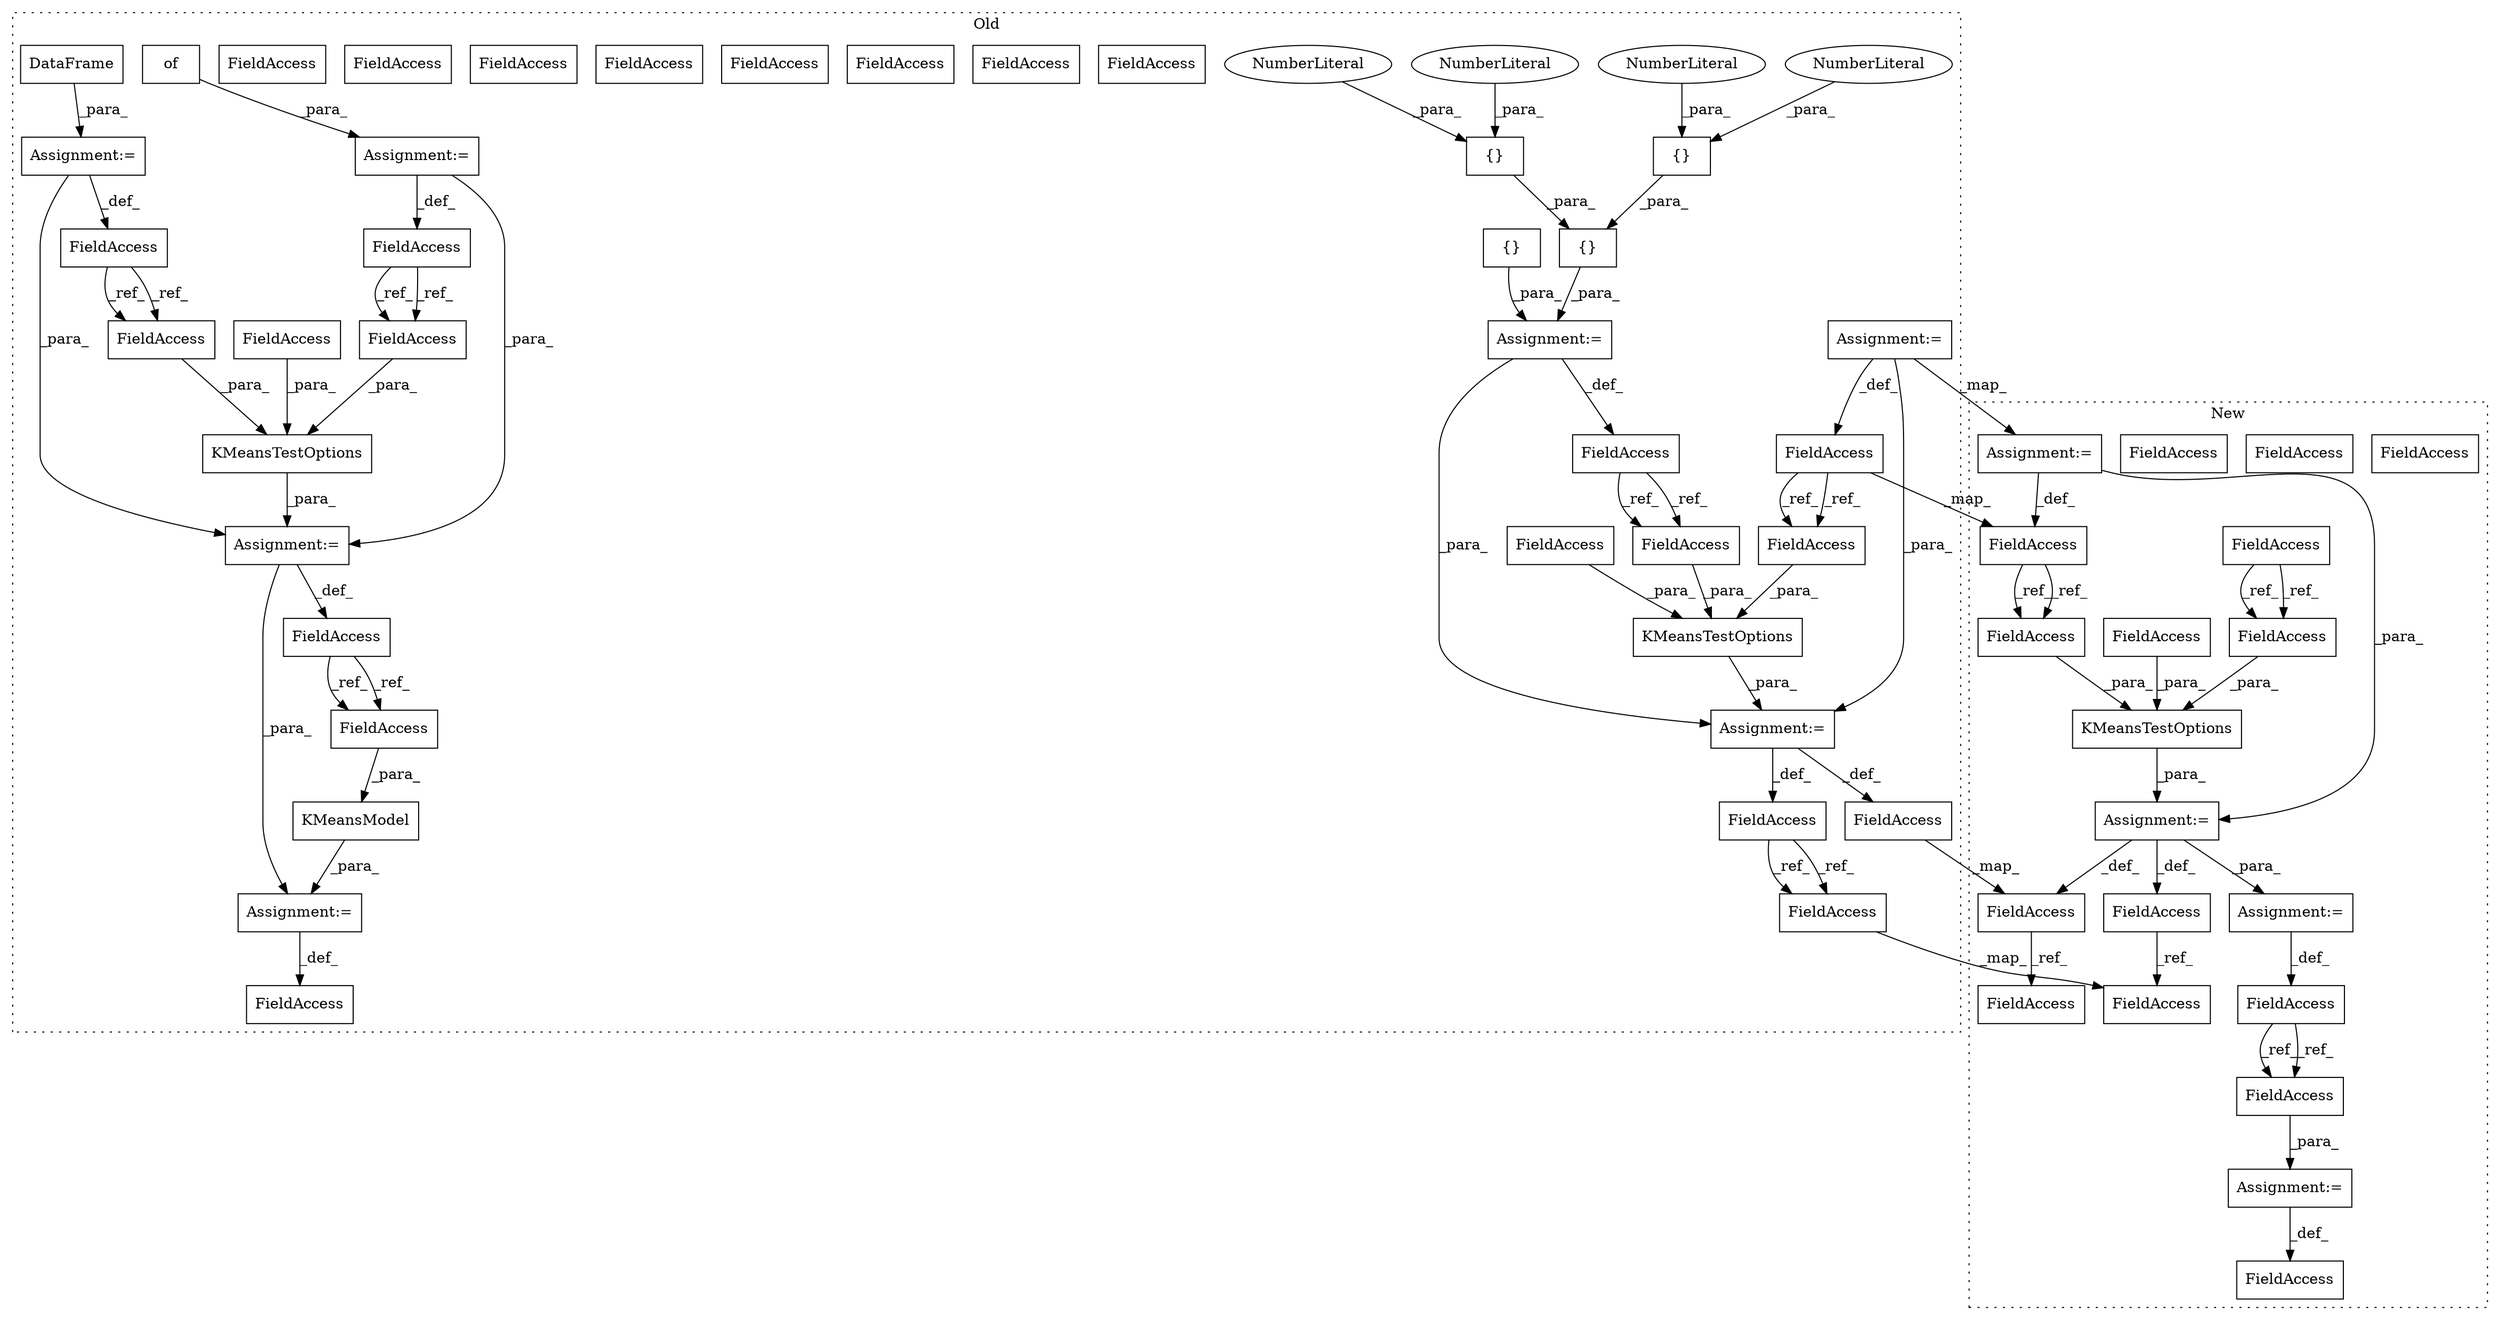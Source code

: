 digraph G {
subgraph cluster0 {
1 [label="{}" a="4" s="4525,4529" l="1,1" shape="box"];
3 [label="NumberLiteral" a="34" s="4528" l="1" shape="ellipse"];
4 [label="{}" a="4" s="4524,4536" l="1,1" shape="box"];
5 [label="NumberLiteral" a="34" s="4526" l="1" shape="ellipse"];
6 [label="{}" a="4" s="4531,4535" l="1,1" shape="box"];
7 [label="NumberLiteral" a="34" s="4534" l="1" shape="ellipse"];
8 [label="NumberLiteral" a="34" s="4532" l="1" shape="ellipse"];
13 [label="FieldAccess" a="22" s="4642" l="19" shape="box"];
14 [label="{}" a="4" s="4565,4573" l="1,1" shape="box"];
15 [label="FieldAccess" a="22" s="4484" l="11" shape="box"];
18 [label="FieldAccess" a="22" s="4680" l="11" shape="box"];
19 [label="KMeansTestOptions" a="32" s="4662,4742" l="18,1" shape="box"];
20 [label="FieldAccess" a="22" s="4717" l="25" shape="box"];
21 [label="FieldAccess" a="22" s="4692" l="24" shape="box"];
25 [label="Assignment:=" a="7" s="4495" l="1" shape="box"];
26 [label="Assignment:=" a="7" s="4661" l="1" shape="box"];
27 [label="FieldAccess" a="22" s="4749" l="12" shape="box"];
31 [label="Assignment:=" a="7" s="4606" l="1" shape="box"];
33 [label="FieldAccess" a="22" s="4774" l="19" shape="box"];
34 [label="FieldAccess" a="22" s="4581" l="25" shape="box"];
37 [label="FieldAccess" a="22" s="4382" l="24" shape="box"];
38 [label="KMeansTestOptions" a="32" s="4354,4430" l="18,1" shape="box"];
39 [label="KMeansModel" a="32" s="4448,4477" l="12,1" shape="box"];
40 [label="FieldAccess" a="22" s="4336" l="17" shape="box"];
41 [label="FieldAccess" a="22" s="4460" l="17" shape="box"];
42 [label="FieldAccess" a="22" s="4437" l="10" shape="box"];
43 [label="FieldAccess" a="22" s="4407" l="23" shape="box"];
44 [label="FieldAccess" a="22" s="4177" l="9" shape="box"];
45 [label="FieldAccess" a="22" s="4211" l="23" shape="box"];
46 [label="FieldAccess" a="22" s="4372" l="9" shape="box"];
47 [label="of" a="32" s="4239" l="4" shape="box"];
48 [label="DataFrame" a="32" s="4194" l="11" shape="box"];
49 [label="Assignment:=" a="7" s="4234" l="1" shape="box"];
50 [label="Assignment:=" a="7" s="4447" l="1" shape="box"];
51 [label="Assignment:=" a="7" s="4353" l="1" shape="box"];
52 [label="Assignment:=" a="7" s="4186" l="1" shape="box"];
53 [label="FieldAccess" a="22" s="4407" l="23" shape="box"];
54 [label="FieldAccess" a="22" s="4460" l="17" shape="box"];
56 [label="FieldAccess" a="22" s="4680" l="11" shape="box"];
57 [label="FieldAccess" a="22" s="4774" l="19" shape="box"];
59 [label="FieldAccess" a="22" s="4372" l="9" shape="box"];
62 [label="FieldAccess" a="22" s="4382" l="24" shape="box"];
63 [label="FieldAccess" a="22" s="4692" l="24" shape="box"];
64 [label="FieldAccess" a="22" s="4717" l="25" shape="box"];
label = "Old";
style="dotted";
}
subgraph cluster1 {
2 [label="KMeansTestOptions" a="32" s="5001,5072" l="18,1" shape="box"];
9 [label="FieldAccess" a="22" s="5124" l="11" shape="box"];
10 [label="FieldAccess" a="22" s="5176" l="12" shape="box"];
11 [label="FieldAccess" a="22" s="4984" l="16" shape="box"];
12 [label="FieldAccess" a="22" s="5189" l="11" shape="box"];
16 [label="FieldAccess" a="22" s="5050" l="22" shape="box"];
17 [label="FieldAccess" a="22" s="5028" l="21" shape="box"];
22 [label="Assignment:=" a="7" s="5135" l="1" shape="box"];
23 [label="Assignment:=" a="7" s="5000" l="1" shape="box"];
24 [label="Assignment:=" a="7" s="5188" l="1" shape="box"];
28 [label="FieldAccess" a="22" s="5079" l="9" shape="box"];
29 [label="FieldAccess" a="22" s="5136" l="9" shape="box"];
30 [label="Assignment:=" a="7" s="4834" l="1" shape="box"];
32 [label="FieldAccess" a="22" s="5101" l="16" shape="box"];
35 [label="FieldAccess" a="22" s="4812" l="22" shape="box"];
36 [label="FieldAccess" a="22" s="4892" l="21" shape="box"];
55 [label="FieldAccess" a="22" s="5050" l="22" shape="box"];
58 [label="FieldAccess" a="22" s="5028" l="21" shape="box"];
60 [label="FieldAccess" a="22" s="5189" l="11" shape="box"];
61 [label="FieldAccess" a="22" s="5019" l="8" shape="box"];
label = "New";
style="dotted";
}
1 -> 4 [label="_para_"];
2 -> 23 [label="_para_"];
3 -> 1 [label="_para_"];
4 -> 25 [label="_para_"];
5 -> 1 [label="_para_"];
6 -> 4 [label="_para_"];
7 -> 6 [label="_para_"];
8 -> 6 [label="_para_"];
9 -> 60 [label="_ref_"];
9 -> 60 [label="_ref_"];
11 -> 32 [label="_ref_"];
13 -> 57 [label="_ref_"];
13 -> 57 [label="_ref_"];
14 -> 25 [label="_para_"];
15 -> 56 [label="_ref_"];
15 -> 56 [label="_ref_"];
19 -> 26 [label="_para_"];
22 -> 9 [label="_def_"];
23 -> 28 [label="_def_"];
23 -> 22 [label="_para_"];
23 -> 11 [label="_def_"];
24 -> 10 [label="_def_"];
25 -> 26 [label="_para_"];
25 -> 15 [label="_def_"];
26 -> 27 [label="_def_"];
26 -> 13 [label="_def_"];
27 -> 28 [label="_map_"];
28 -> 29 [label="_ref_"];
30 -> 35 [label="_def_"];
30 -> 23 [label="_para_"];
31 -> 26 [label="_para_"];
31 -> 30 [label="_map_"];
31 -> 34 [label="_def_"];
34 -> 35 [label="_map_"];
34 -> 64 [label="_ref_"];
34 -> 64 [label="_ref_"];
35 -> 55 [label="_ref_"];
35 -> 55 [label="_ref_"];
36 -> 58 [label="_ref_"];
36 -> 58 [label="_ref_"];
38 -> 51 [label="_para_"];
39 -> 50 [label="_para_"];
40 -> 54 [label="_ref_"];
40 -> 54 [label="_ref_"];
44 -> 59 [label="_ref_"];
44 -> 59 [label="_ref_"];
45 -> 53 [label="_ref_"];
45 -> 53 [label="_ref_"];
47 -> 49 [label="_para_"];
48 -> 52 [label="_para_"];
49 -> 51 [label="_para_"];
49 -> 45 [label="_def_"];
50 -> 42 [label="_def_"];
51 -> 50 [label="_para_"];
51 -> 40 [label="_def_"];
52 -> 44 [label="_def_"];
52 -> 51 [label="_para_"];
53 -> 38 [label="_para_"];
54 -> 39 [label="_para_"];
55 -> 2 [label="_para_"];
56 -> 19 [label="_para_"];
57 -> 32 [label="_map_"];
58 -> 2 [label="_para_"];
59 -> 38 [label="_para_"];
60 -> 24 [label="_para_"];
61 -> 2 [label="_para_"];
62 -> 38 [label="_para_"];
63 -> 19 [label="_para_"];
64 -> 19 [label="_para_"];
}